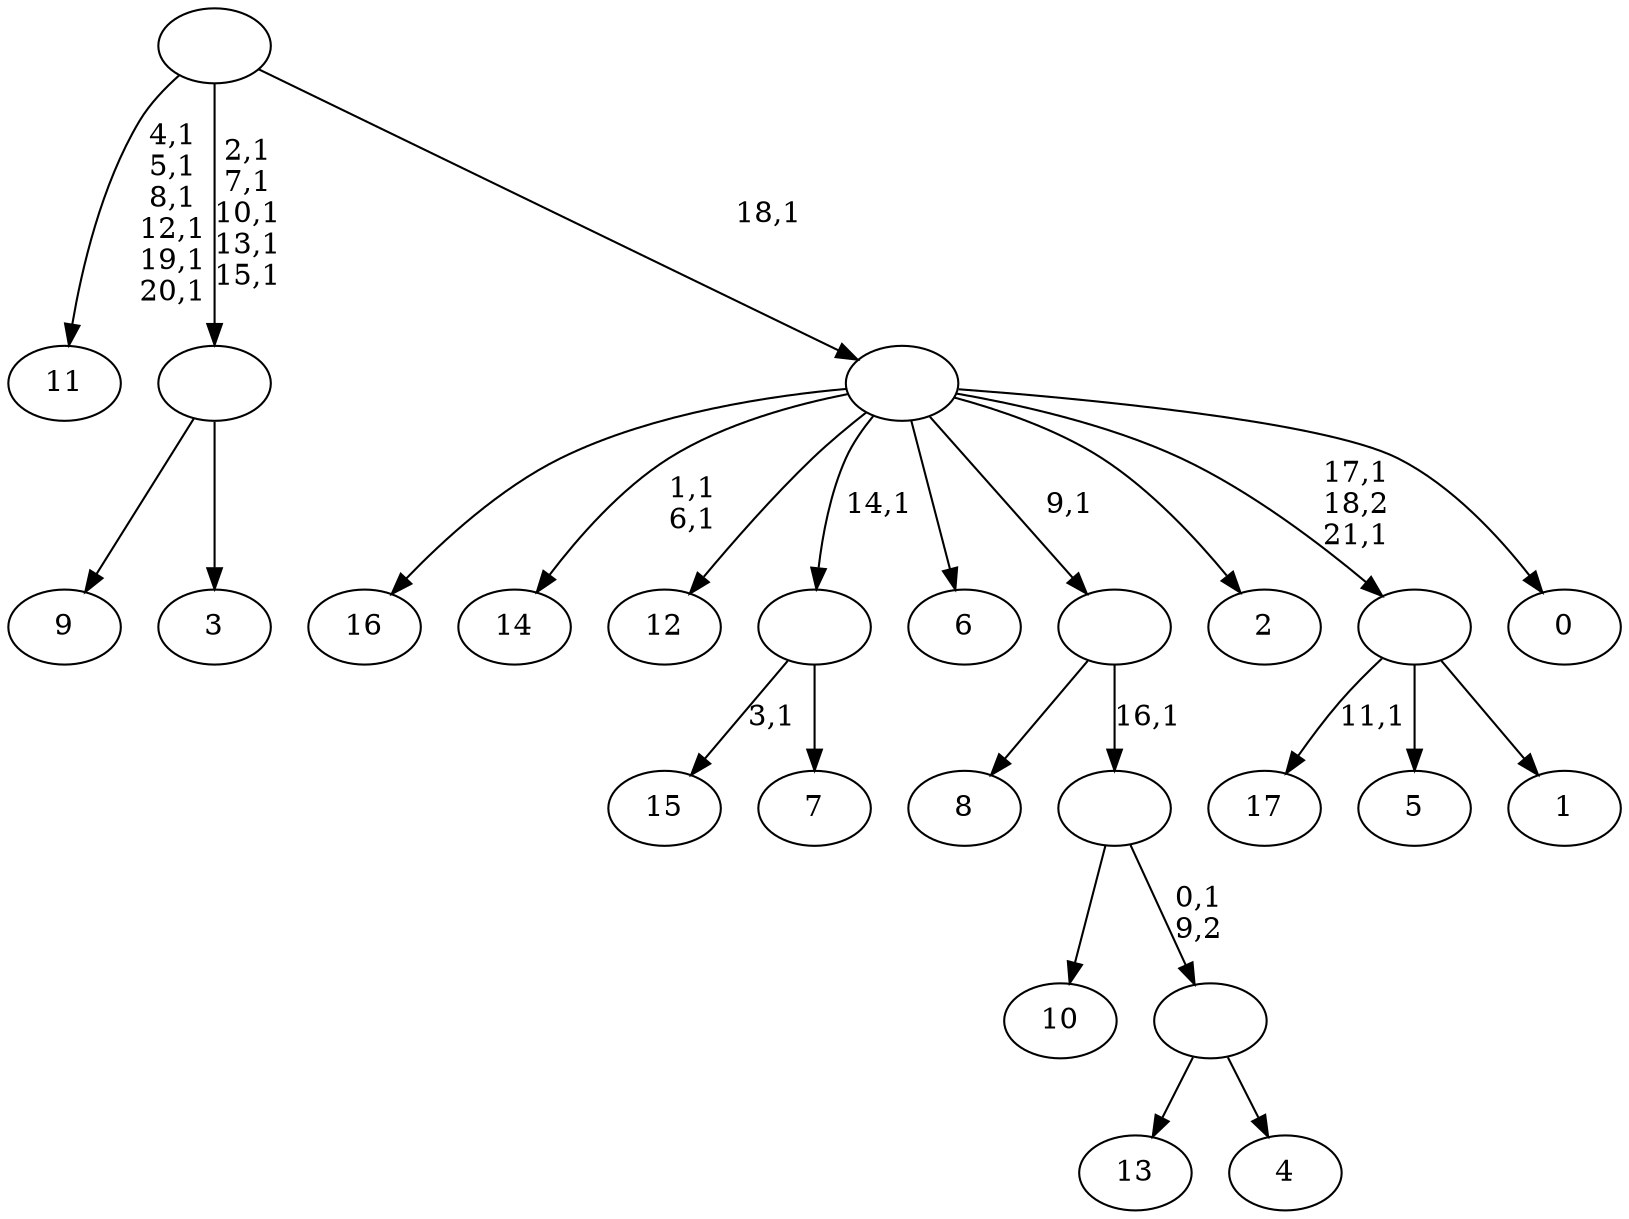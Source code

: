 digraph T {
	40 [label="17"]
	38 [label="16"]
	37 [label="15"]
	35 [label="14"]
	32 [label="13"]
	31 [label="12"]
	30 [label="11"]
	23 [label="10"]
	22 [label="9"]
	21 [label="8"]
	20 [label="7"]
	19 [label=""]
	18 [label="6"]
	17 [label="5"]
	16 [label="4"]
	15 [label=""]
	14 [label=""]
	13 [label=""]
	12 [label="3"]
	11 [label=""]
	6 [label="2"]
	5 [label="1"]
	4 [label=""]
	2 [label="0"]
	1 [label=""]
	0 [label=""]
	19 -> 37 [label="3,1"]
	19 -> 20 [label=""]
	15 -> 32 [label=""]
	15 -> 16 [label=""]
	14 -> 23 [label=""]
	14 -> 15 [label="0,1\n9,2"]
	13 -> 21 [label=""]
	13 -> 14 [label="16,1"]
	11 -> 22 [label=""]
	11 -> 12 [label=""]
	4 -> 40 [label="11,1"]
	4 -> 17 [label=""]
	4 -> 5 [label=""]
	1 -> 4 [label="17,1\n18,2\n21,1"]
	1 -> 35 [label="1,1\n6,1"]
	1 -> 38 [label=""]
	1 -> 31 [label=""]
	1 -> 19 [label="14,1"]
	1 -> 18 [label=""]
	1 -> 13 [label="9,1"]
	1 -> 6 [label=""]
	1 -> 2 [label=""]
	0 -> 11 [label="2,1\n7,1\n10,1\n13,1\n15,1"]
	0 -> 30 [label="4,1\n5,1\n8,1\n12,1\n19,1\n20,1"]
	0 -> 1 [label="18,1"]
}
